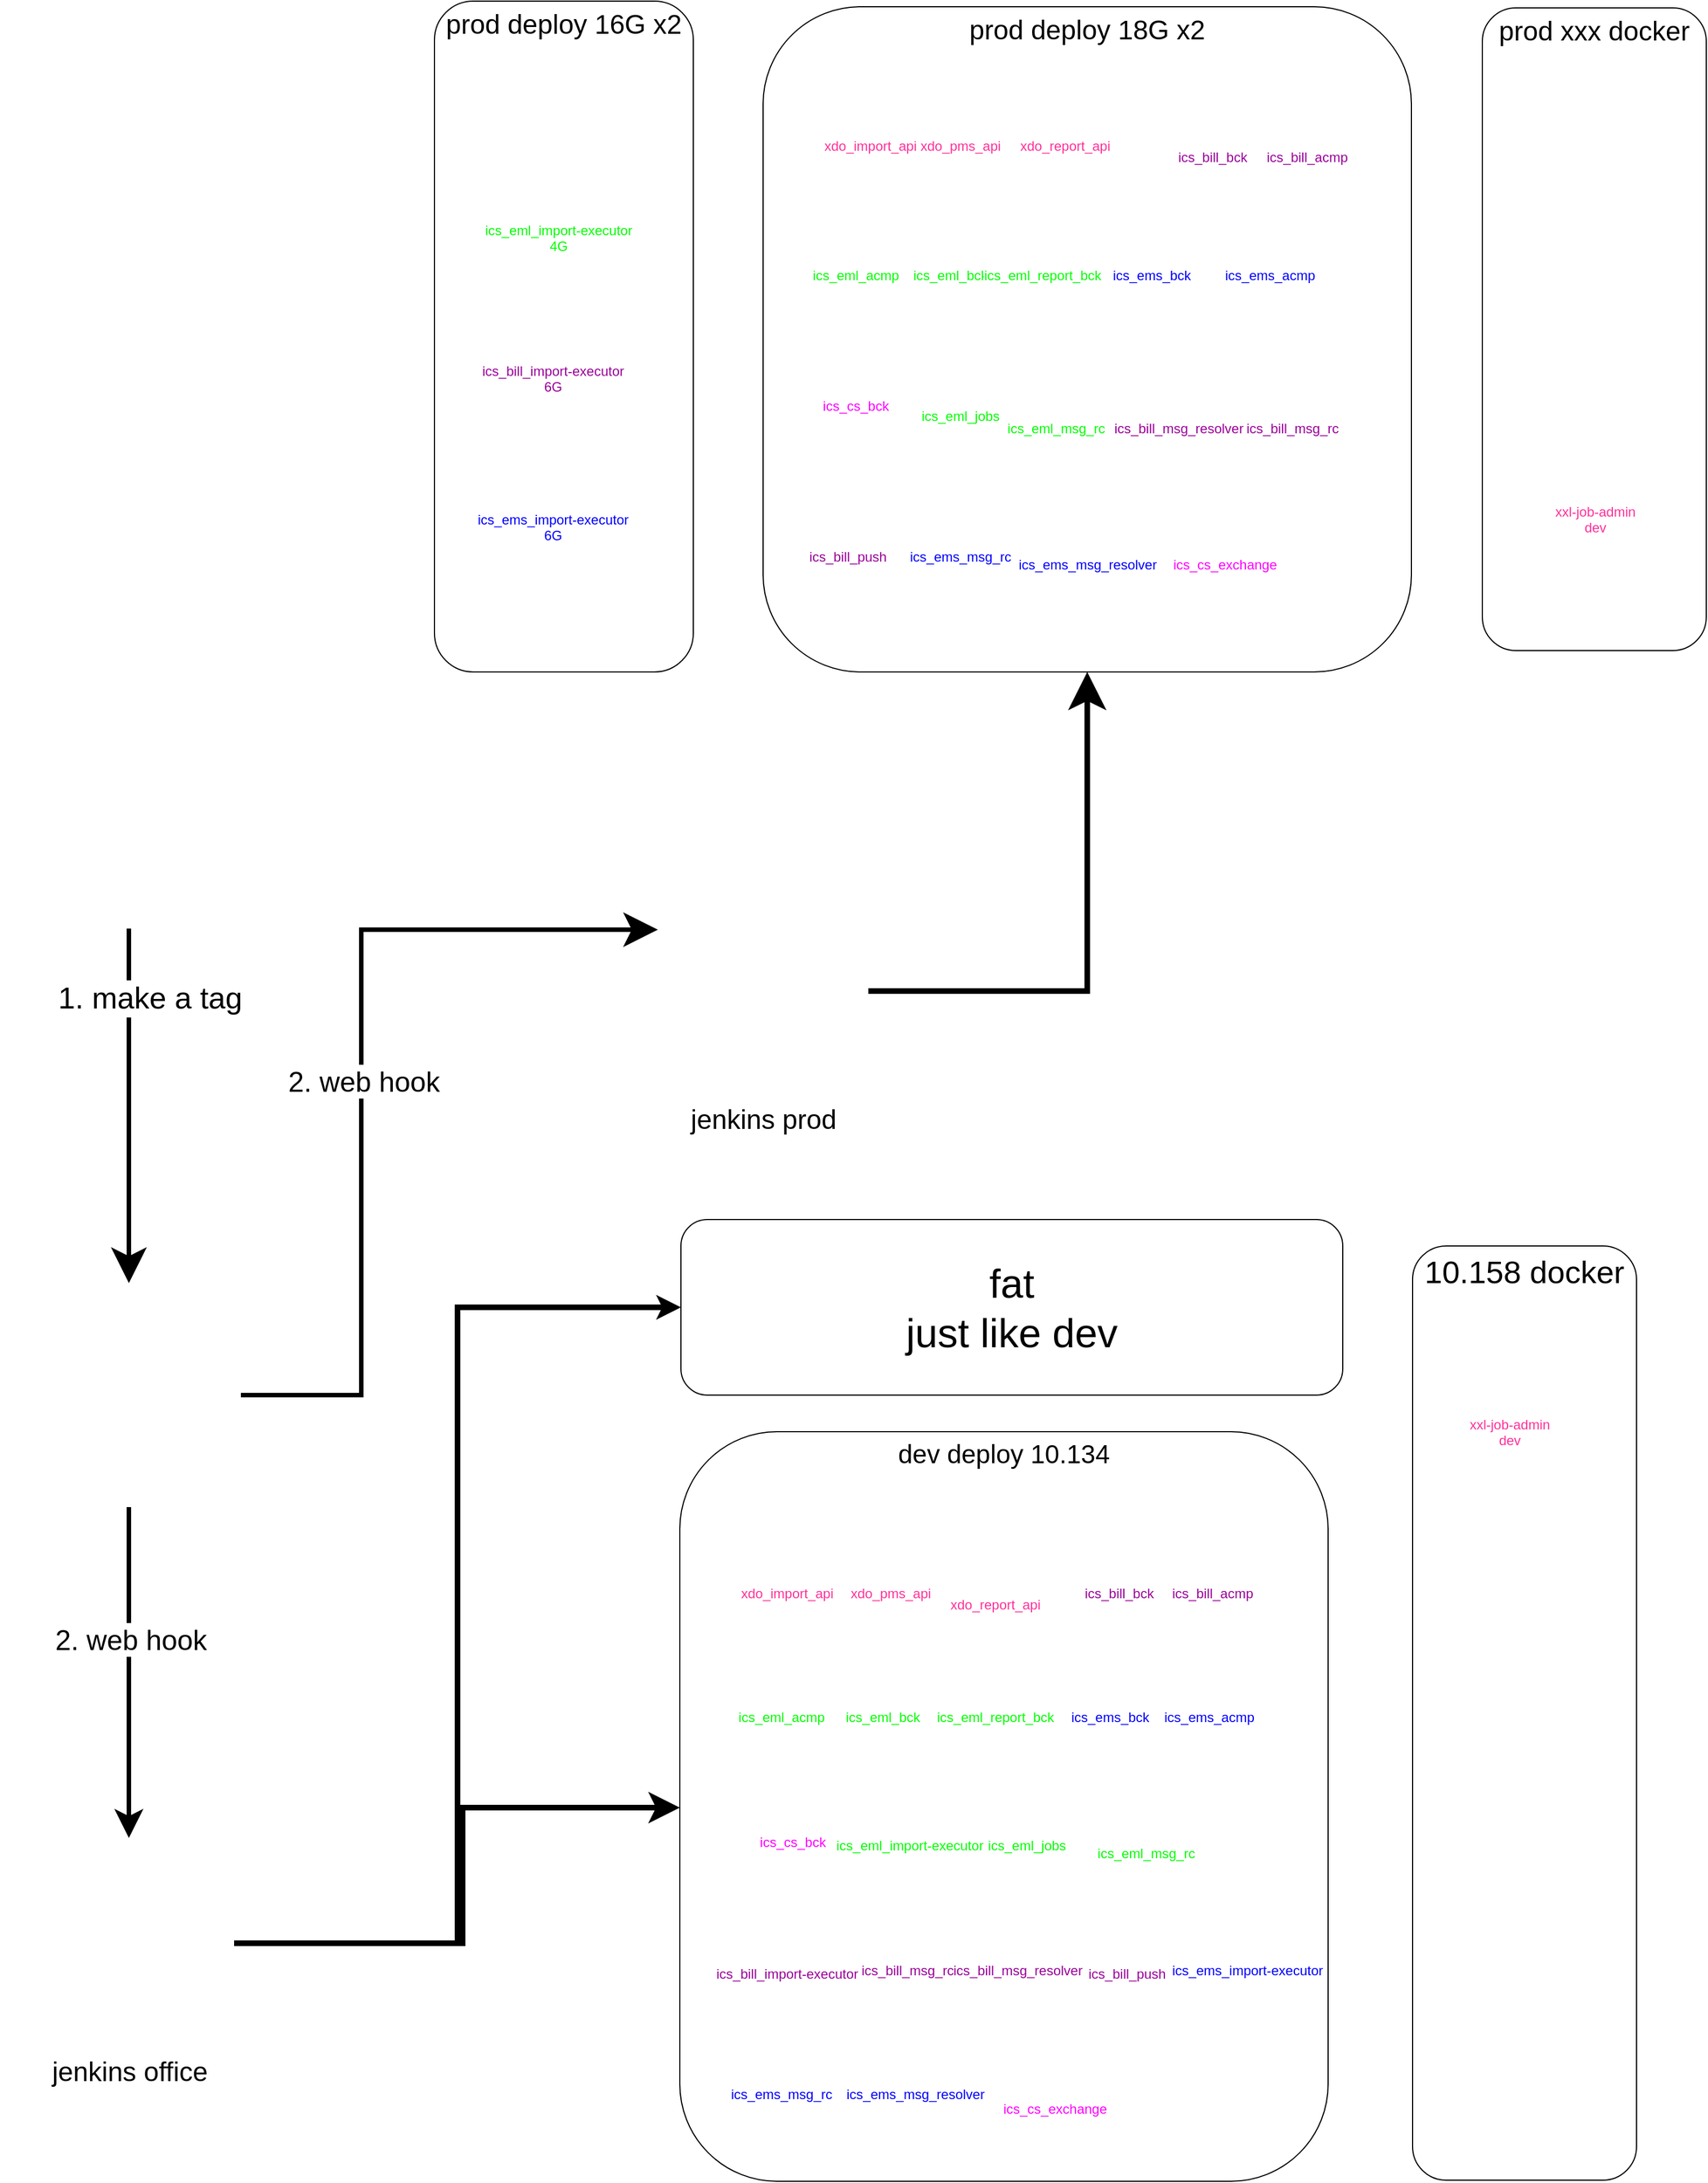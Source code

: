 <mxfile version="10.8.9" type="google"><diagram id="zVxYYByEn7O_DJXDyx4J" name="Page-1"><mxGraphModel dx="1837" dy="1750" grid="1" gridSize="10" guides="1" tooltips="1" connect="1" arrows="1" fold="1" page="1" pageScale="1" pageWidth="827" pageHeight="1169" math="0" shadow="0"><root><mxCell id="0"/><mxCell id="1" parent="0"/><mxCell id="NBjtShMZ1g_Lmw6dDJ2o-35" value="prod deploy 16G x2" style="rounded=1;whiteSpace=wrap;html=1;verticalAlign=top;fontSize=24;" parent="1" vertex="1"><mxGeometry x="-394" y="-1036" width="230" height="596" as="geometry"/></mxCell><mxCell id="MxYxdi9H8qvuMLX4deqA-1" value="dev deploy 10.134" style="rounded=1;whiteSpace=wrap;html=1;verticalAlign=top;fontSize=23;" parent="1" vertex="1"><mxGeometry x="-176" y="235" width="576" height="666" as="geometry"/></mxCell><mxCell id="6G_fJBmomcSd9Y1PY1l8-2" style="edgeStyle=orthogonalEdgeStyle;rounded=0;orthogonalLoop=1;jettySize=auto;html=1;entryX=0;entryY=0.5;entryDx=0;entryDy=0;fontSize=24;strokeWidth=5;" parent="1" source="MxYxdi9H8qvuMLX4deqA-2" target="MxYxdi9H8qvuMLX4deqA-4" edge="1"><mxGeometry relative="1" as="geometry"/></mxCell><mxCell id="6G_fJBmomcSd9Y1PY1l8-3" style="edgeStyle=orthogonalEdgeStyle;rounded=0;orthogonalLoop=1;jettySize=auto;html=1;fontSize=24;endSize=12;strokeWidth=5;" parent="1" source="MxYxdi9H8qvuMLX4deqA-2" target="MxYxdi9H8qvuMLX4deqA-1" edge="1"><mxGeometry relative="1" as="geometry"><Array as="points"><mxPoint x="-369" y="689"/><mxPoint x="-369" y="569"/></Array></mxGeometry></mxCell><mxCell id="MxYxdi9H8qvuMLX4deqA-2" value="jenkins office" style="shape=image;html=1;verticalAlign=top;verticalLabelPosition=bottom;labelBackgroundColor=#ffffff;imageAspect=0;aspect=fixed;image=https://cdn4.iconfinder.com/data/icons/logos-brands-5/24/jenkins-128.png;fontSize=24;" parent="1" vertex="1"><mxGeometry x="-759" y="596" width="187" height="187" as="geometry"/></mxCell><mxCell id="I_9zGv_bgdZUZaqEUbvl-5" style="edgeStyle=orthogonalEdgeStyle;rounded=0;orthogonalLoop=1;jettySize=auto;html=1;strokeWidth=4;endSize=13;" parent="1" source="MxYxdi9H8qvuMLX4deqA-3" target="MxYxdi9H8qvuMLX4deqA-2" edge="1"><mxGeometry relative="1" as="geometry"/></mxCell><mxCell id="I_9zGv_bgdZUZaqEUbvl-6" value="2. web hook" style="text;html=1;resizable=0;points=[];align=center;verticalAlign=middle;labelBackgroundColor=#ffffff;fontSize=25;" parent="I_9zGv_bgdZUZaqEUbvl-5" vertex="1" connectable="0"><mxGeometry x="-0.208" y="1" relative="1" as="geometry"><mxPoint as="offset"/></mxGeometry></mxCell><mxCell id="6G_fJBmomcSd9Y1PY1l8-4" style="edgeStyle=orthogonalEdgeStyle;rounded=0;orthogonalLoop=1;jettySize=auto;html=1;endSize=18;fontSize=24;strokeWidth=4;" parent="1" source="MxYxdi9H8qvuMLX4deqA-3" target="6G_fJBmomcSd9Y1PY1l8-1" edge="1"><mxGeometry relative="1" as="geometry"><Array as="points"><mxPoint x="-459" y="203"/><mxPoint x="-459" y="-211"/></Array></mxGeometry></mxCell><mxCell id="6G_fJBmomcSd9Y1PY1l8-5" value="2. web hook" style="text;html=1;resizable=0;points=[];align=center;verticalAlign=middle;labelBackgroundColor=#ffffff;fontSize=25;" parent="6G_fJBmomcSd9Y1PY1l8-4" vertex="1" connectable="0"><mxGeometry x="-0.015" y="-2" relative="1" as="geometry"><mxPoint y="-1" as="offset"/></mxGeometry></mxCell><mxCell id="MxYxdi9H8qvuMLX4deqA-3" value="" style="shape=image;html=1;verticalAlign=top;verticalLabelPosition=bottom;labelBackgroundColor=#ffffff;imageAspect=0;aspect=fixed;image=https://cdn2.iconfinder.com/data/icons/social-network-round-gloss-shine/128/gitlab.png" parent="1" vertex="1"><mxGeometry x="-765" y="103" width="199" height="199" as="geometry"/></mxCell><mxCell id="MxYxdi9H8qvuMLX4deqA-4" value="fat&lt;br&gt;just like dev&lt;br style=&quot;font-size: 36px&quot;&gt;" style="rounded=1;whiteSpace=wrap;html=1;fontSize=36;" parent="1" vertex="1"><mxGeometry x="-175" y="46.5" width="588" height="156" as="geometry"/></mxCell><mxCell id="I_9zGv_bgdZUZaqEUbvl-3" style="edgeStyle=orthogonalEdgeStyle;rounded=0;orthogonalLoop=1;jettySize=auto;html=1;endSize=19;strokeWidth=4;" parent="1" source="I_9zGv_bgdZUZaqEUbvl-2" target="MxYxdi9H8qvuMLX4deqA-3" edge="1"><mxGeometry relative="1" as="geometry"/></mxCell><mxCell id="I_9zGv_bgdZUZaqEUbvl-4" value="1. make a tag" style="text;html=1;resizable=0;points=[];align=center;verticalAlign=middle;labelBackgroundColor=#ffffff;fontSize=27;" parent="I_9zGv_bgdZUZaqEUbvl-3" vertex="1" connectable="0"><mxGeometry x="-0.381" y="9" relative="1" as="geometry"><mxPoint x="9" y="-36" as="offset"/></mxGeometry></mxCell><mxCell id="I_9zGv_bgdZUZaqEUbvl-2" value="" style="shape=image;html=1;verticalAlign=top;verticalLabelPosition=bottom;labelBackgroundColor=#ffffff;imageAspect=0;aspect=fixed;image=https://cdn0.iconfinder.com/data/icons/streamline-emoji-1/48/106-hear-no-evil-monkey-128.png" parent="1" vertex="1"><mxGeometry x="-780" y="-441" width="229" height="229" as="geometry"/></mxCell><mxCell id="I_9zGv_bgdZUZaqEUbvl-10" value="&lt;span&gt;xdo_import_api&lt;/span&gt;" style="shape=image;html=1;verticalAlign=top;verticalLabelPosition=bottom;labelBackgroundColor=#ffffff;imageAspect=0;aspect=fixed;image=https://cdn1.iconfinder.com/data/icons/hawcons/32/700036-icon-78-document-file-java-128.png;fontColor=#FF3099;" parent="1" vertex="1"><mxGeometry x="-101.5" y="324.5" width="40" height="40" as="geometry"/></mxCell><mxCell id="I_9zGv_bgdZUZaqEUbvl-13" value="10.158 docker" style="rounded=1;whiteSpace=wrap;html=1;verticalAlign=top;fontSize=28;" parent="1" vertex="1"><mxGeometry x="475" y="70" width="199" height="830" as="geometry"/></mxCell><mxCell id="I_9zGv_bgdZUZaqEUbvl-14" value="&lt;span&gt;xxl-job-admin&lt;br&gt;dev&lt;br&gt;&lt;/span&gt;" style="shape=image;html=1;verticalAlign=top;verticalLabelPosition=bottom;labelBackgroundColor=#ffffff;imageAspect=0;aspect=fixed;image=https://cdn1.iconfinder.com/data/icons/hawcons/32/700036-icon-78-document-file-java-128.png;fontColor=#FF3099;" parent="1" vertex="1"><mxGeometry x="540.5" y="174.5" width="40" height="40" as="geometry"/></mxCell><mxCell id="I_9zGv_bgdZUZaqEUbvl-16" value="&lt;span&gt;xdo_pms_api&lt;/span&gt;&lt;br&gt;" style="shape=image;html=1;verticalAlign=top;verticalLabelPosition=bottom;labelBackgroundColor=#ffffff;imageAspect=0;aspect=fixed;image=https://cdn1.iconfinder.com/data/icons/hawcons/32/700036-icon-78-document-file-java-128.png;fontColor=#FF3099;" parent="1" vertex="1"><mxGeometry x="-9" y="324.5" width="40" height="40" as="geometry"/></mxCell><mxCell id="I_9zGv_bgdZUZaqEUbvl-18" value="&lt;span&gt;ics_eml_acmp&lt;/span&gt;&lt;br&gt;" style="shape=image;html=1;verticalAlign=top;verticalLabelPosition=bottom;labelBackgroundColor=#ffffff;imageAspect=0;aspect=fixed;image=https://cdn1.iconfinder.com/data/icons/hawcons/32/700036-icon-78-document-file-java-128.png;fontColor=#00FF00;" parent="1" vertex="1"><mxGeometry x="-106.5" y="434.5" width="40" height="40" as="geometry"/></mxCell><mxCell id="I_9zGv_bgdZUZaqEUbvl-19" value="&lt;span&gt;ics_eml_bck&lt;/span&gt;&lt;br&gt;" style="shape=image;html=1;verticalAlign=top;verticalLabelPosition=bottom;labelBackgroundColor=#ffffff;imageAspect=0;aspect=fixed;image=https://cdn1.iconfinder.com/data/icons/hawcons/32/700036-icon-78-document-file-java-128.png;fontColor=#00FF00;" parent="1" vertex="1"><mxGeometry x="-16.5" y="435" width="40" height="40" as="geometry"/></mxCell><mxCell id="I_9zGv_bgdZUZaqEUbvl-21" value="&lt;span&gt;ics_eml_import-executor&lt;/span&gt;&lt;br&gt;" style="shape=image;html=1;verticalAlign=top;verticalLabelPosition=bottom;labelBackgroundColor=#ffffff;imageAspect=0;aspect=fixed;image=https://cdn1.iconfinder.com/data/icons/hawcons/32/700036-icon-78-document-file-java-128.png;fontColor=#00FF00;" parent="1" vertex="1"><mxGeometry x="8" y="549" width="40" height="40" as="geometry"/></mxCell><mxCell id="I_9zGv_bgdZUZaqEUbvl-22" value="&lt;span&gt;ics_eml_msg_rc&lt;/span&gt;&lt;br&gt;" style="shape=image;html=1;verticalAlign=top;verticalLabelPosition=bottom;labelBackgroundColor=#ffffff;imageAspect=0;aspect=fixed;image=https://cdn1.iconfinder.com/data/icons/hawcons/32/700036-icon-78-document-file-java-128.png;fontColor=#00FF00;" parent="1" vertex="1"><mxGeometry x="217.5" y="556" width="40" height="40" as="geometry"/></mxCell><mxCell id="I_9zGv_bgdZUZaqEUbvl-23" value="&lt;span&gt;ics_eml_report_bck&lt;/span&gt;&lt;br&gt;" style="shape=image;html=1;verticalAlign=top;verticalLabelPosition=bottom;labelBackgroundColor=#ffffff;imageAspect=0;aspect=fixed;image=https://cdn1.iconfinder.com/data/icons/hawcons/32/700036-icon-78-document-file-java-128.png;fontColor=#00FF00;" parent="1" vertex="1"><mxGeometry x="83.5" y="434.5" width="40" height="40" as="geometry"/></mxCell><mxCell id="I_9zGv_bgdZUZaqEUbvl-24" value="&lt;span&gt;ics_bill_acmp&lt;/span&gt;&lt;br&gt;" style="shape=image;html=1;verticalAlign=top;verticalLabelPosition=bottom;labelBackgroundColor=#ffffff;imageAspect=0;aspect=fixed;image=https://cdn1.iconfinder.com/data/icons/hawcons/32/700036-icon-78-document-file-java-128.png;fontColor=#990099;" parent="1" vertex="1"><mxGeometry x="276.5" y="324.5" width="40" height="40" as="geometry"/></mxCell><mxCell id="I_9zGv_bgdZUZaqEUbvl-25" value="&lt;span&gt;ics_bill_bck&lt;/span&gt;&lt;br&gt;" style="shape=image;html=1;verticalAlign=top;verticalLabelPosition=bottom;labelBackgroundColor=#ffffff;imageAspect=0;aspect=fixed;image=https://cdn1.iconfinder.com/data/icons/hawcons/32/700036-icon-78-document-file-java-128.png;fontColor=#990099;" parent="1" vertex="1"><mxGeometry x="193.5" y="324.5" width="40" height="40" as="geometry"/></mxCell><mxCell id="I_9zGv_bgdZUZaqEUbvl-27" value="&lt;span&gt;ics_bill_import-executor&lt;/span&gt;&lt;br&gt;" style="shape=image;html=1;verticalAlign=top;verticalLabelPosition=bottom;labelBackgroundColor=#ffffff;imageAspect=0;aspect=fixed;image=https://cdn1.iconfinder.com/data/icons/hawcons/32/700036-icon-78-document-file-java-128.png;fontColor=#990099;" parent="1" vertex="1"><mxGeometry x="-101.5" y="662.5" width="40" height="40" as="geometry"/></mxCell><mxCell id="I_9zGv_bgdZUZaqEUbvl-28" value="&lt;span&gt;ics_bill_msg_rc&lt;/span&gt;&lt;br&gt;" style="shape=image;html=1;verticalAlign=top;verticalLabelPosition=bottom;labelBackgroundColor=#ffffff;imageAspect=0;aspect=fixed;image=https://cdn1.iconfinder.com/data/icons/hawcons/32/700036-icon-78-document-file-java-128.png;fontColor=#990099;" parent="1" vertex="1"><mxGeometry x="5.5" y="659.5" width="40" height="40" as="geometry"/></mxCell><mxCell id="I_9zGv_bgdZUZaqEUbvl-30" value="&lt;span&gt;ics_ems_bck&lt;/span&gt;&lt;br&gt;" style="shape=image;html=1;verticalAlign=top;verticalLabelPosition=bottom;labelBackgroundColor=#ffffff;imageAspect=0;aspect=fixed;image=https://cdn1.iconfinder.com/data/icons/hawcons/32/700036-icon-78-document-file-java-128.png;fontColor=#0000FF;" parent="1" vertex="1"><mxGeometry x="186" y="434.5" width="40" height="40" as="geometry"/></mxCell><mxCell id="I_9zGv_bgdZUZaqEUbvl-31" value="&lt;span&gt;ics_ems_acmp&lt;/span&gt;&lt;br&gt;" style="shape=image;html=1;verticalAlign=top;verticalLabelPosition=bottom;labelBackgroundColor=#ffffff;imageAspect=0;aspect=fixed;image=https://cdn1.iconfinder.com/data/icons/hawcons/32/700036-icon-78-document-file-java-128.png;fontColor=#0000FF;" parent="1" vertex="1"><mxGeometry x="273.5" y="434.5" width="40" height="40" as="geometry"/></mxCell><mxCell id="I_9zGv_bgdZUZaqEUbvl-33" value="&lt;span&gt;ics_ems_import-executor&lt;/span&gt;&lt;br&gt;" style="shape=image;html=1;verticalAlign=top;verticalLabelPosition=bottom;labelBackgroundColor=#ffffff;imageAspect=0;aspect=fixed;image=https://cdn1.iconfinder.com/data/icons/hawcons/32/700036-icon-78-document-file-java-128.png;fontColor=#0000FF;" parent="1" vertex="1"><mxGeometry x="307.5" y="659.5" width="40" height="40" as="geometry"/></mxCell><mxCell id="I_9zGv_bgdZUZaqEUbvl-34" value="&lt;span&gt;ics_ems_msg_rc&lt;/span&gt;&lt;br&gt;" style="shape=image;html=1;verticalAlign=top;verticalLabelPosition=bottom;labelBackgroundColor=#ffffff;imageAspect=0;aspect=fixed;image=https://cdn1.iconfinder.com/data/icons/hawcons/32/700036-icon-78-document-file-java-128.png;fontColor=#0000FF;" parent="1" vertex="1"><mxGeometry x="-106.5" y="770" width="40" height="40" as="geometry"/></mxCell><mxCell id="I_9zGv_bgdZUZaqEUbvl-35" value="&lt;span&gt;ics_ems_msg_resolver&lt;/span&gt;&lt;br&gt;" style="shape=image;html=1;verticalAlign=top;verticalLabelPosition=bottom;labelBackgroundColor=#ffffff;imageAspect=0;aspect=fixed;image=https://cdn1.iconfinder.com/data/icons/hawcons/32/700036-icon-78-document-file-java-128.png;fontColor=#0000FF;" parent="1" vertex="1"><mxGeometry x="12.5" y="770" width="40" height="40" as="geometry"/></mxCell><mxCell id="I_9zGv_bgdZUZaqEUbvl-37" value="&lt;span&gt;xdo_report_api&lt;/span&gt;&lt;br&gt;" style="shape=image;html=1;verticalAlign=top;verticalLabelPosition=bottom;labelBackgroundColor=#ffffff;imageAspect=0;aspect=fixed;image=https://cdn1.iconfinder.com/data/icons/hawcons/32/700036-icon-78-document-file-java-128.png;fontColor=#FF3099;" parent="1" vertex="1"><mxGeometry x="83.5" y="334.5" width="40" height="40" as="geometry"/></mxCell><mxCell id="I_9zGv_bgdZUZaqEUbvl-38" value="&lt;span&gt;ics_eml_jobs&lt;/span&gt;&lt;br&gt;" style="shape=image;html=1;verticalAlign=top;verticalLabelPosition=bottom;labelBackgroundColor=#ffffff;imageAspect=0;aspect=fixed;image=https://cdn1.iconfinder.com/data/icons/hawcons/32/700036-icon-78-document-file-java-128.png;fontColor=#00FF00;" parent="1" vertex="1"><mxGeometry x="112" y="548.5" width="40" height="40" as="geometry"/></mxCell><mxCell id="I_9zGv_bgdZUZaqEUbvl-39" value="&lt;span&gt;ics_bill_msg_resolver&lt;/span&gt;&lt;br&gt;" style="shape=image;html=1;verticalAlign=top;verticalLabelPosition=bottom;labelBackgroundColor=#ffffff;imageAspect=0;aspect=fixed;image=https://cdn1.iconfinder.com/data/icons/hawcons/32/700036-icon-78-document-file-java-128.png;fontColor=#990099;" parent="1" vertex="1"><mxGeometry x="104" y="659.5" width="40" height="40" as="geometry"/></mxCell><mxCell id="I_9zGv_bgdZUZaqEUbvl-40" value="&lt;span&gt;ics_bill_push&lt;/span&gt;&lt;br&gt;" style="shape=image;html=1;verticalAlign=top;verticalLabelPosition=bottom;labelBackgroundColor=#ffffff;imageAspect=0;aspect=fixed;image=https://cdn1.iconfinder.com/data/icons/hawcons/32/700036-icon-78-document-file-java-128.png;fontColor=#990099;" parent="1" vertex="1"><mxGeometry x="200.5" y="662.5" width="40" height="40" as="geometry"/></mxCell><mxCell id="I_9zGv_bgdZUZaqEUbvl-42" value="&lt;span&gt;ics_cs_exchange&lt;/span&gt;&lt;br&gt;" style="shape=image;html=1;verticalAlign=top;verticalLabelPosition=bottom;labelBackgroundColor=#ffffff;imageAspect=0;aspect=fixed;image=https://cdn1.iconfinder.com/data/icons/hawcons/32/700036-icon-78-document-file-java-128.png;fontColor=#FF00FF;" parent="1" vertex="1"><mxGeometry x="136.5" y="783" width="40" height="40" as="geometry"/></mxCell><mxCell id="I_9zGv_bgdZUZaqEUbvl-36" value="&lt;span&gt;ics_cs_bck&lt;/span&gt;&lt;br&gt;" style="shape=image;html=1;verticalAlign=top;verticalLabelPosition=bottom;labelBackgroundColor=#ffffff;imageAspect=0;aspect=fixed;image=https://cdn1.iconfinder.com/data/icons/hawcons/32/700036-icon-78-document-file-java-128.png;fontColor=#FF00FF;" parent="1" vertex="1"><mxGeometry x="-96.5" y="545.5" width="40" height="40" as="geometry"/></mxCell><mxCell id="NBjtShMZ1g_Lmw6dDJ2o-1" value="prod deploy 18G x2" style="rounded=1;whiteSpace=wrap;html=1;verticalAlign=top;fontSize=24;" parent="1" vertex="1"><mxGeometry x="-102" y="-1031" width="576" height="591" as="geometry"/></mxCell><mxCell id="NBjtShMZ1g_Lmw6dDJ2o-4" value="&lt;span&gt;xdo_import_api&lt;/span&gt;" style="shape=image;html=1;verticalAlign=top;verticalLabelPosition=bottom;labelBackgroundColor=#ffffff;imageAspect=0;aspect=fixed;image=https://cdn1.iconfinder.com/data/icons/hawcons/32/700036-icon-78-document-file-java-128.png;fontColor=#FF3099;" parent="1" vertex="1"><mxGeometry x="-27.5" y="-961" width="40" height="40" as="geometry"/></mxCell><mxCell id="NBjtShMZ1g_Lmw6dDJ2o-5" value="&lt;span&gt;xdo_pms_api&lt;/span&gt;&lt;br&gt;" style="shape=image;html=1;verticalAlign=top;verticalLabelPosition=bottom;labelBackgroundColor=#ffffff;imageAspect=0;aspect=fixed;image=https://cdn1.iconfinder.com/data/icons/hawcons/32/700036-icon-78-document-file-java-128.png;fontColor=#FF3099;" parent="1" vertex="1"><mxGeometry x="52.5" y="-961" width="40" height="40" as="geometry"/></mxCell><mxCell id="NBjtShMZ1g_Lmw6dDJ2o-6" value="&lt;span&gt;ics_eml_acmp&lt;/span&gt;&lt;br&gt;" style="shape=image;html=1;verticalAlign=top;verticalLabelPosition=bottom;labelBackgroundColor=#ffffff;imageAspect=0;aspect=fixed;image=https://cdn1.iconfinder.com/data/icons/hawcons/32/700036-icon-78-document-file-java-128.png;fontColor=#00FF00;" parent="1" vertex="1"><mxGeometry x="-40" y="-846" width="40" height="40" as="geometry"/></mxCell><mxCell id="NBjtShMZ1g_Lmw6dDJ2o-7" value="&lt;span&gt;ics_eml_bck&lt;/span&gt;&lt;br&gt;" style="shape=image;html=1;verticalAlign=top;verticalLabelPosition=bottom;labelBackgroundColor=#ffffff;imageAspect=0;aspect=fixed;image=https://cdn1.iconfinder.com/data/icons/hawcons/32/700036-icon-78-document-file-java-128.png;fontColor=#00FF00;" parent="1" vertex="1"><mxGeometry x="43.5" y="-846" width="40" height="40" as="geometry"/></mxCell><mxCell id="NBjtShMZ1g_Lmw6dDJ2o-9" value="&lt;span&gt;ics_eml_import-executor&lt;br&gt;&lt;/span&gt;4G&lt;br&gt;" style="shape=image;html=1;verticalAlign=top;verticalLabelPosition=bottom;labelBackgroundColor=#ffffff;imageAspect=0;aspect=fixed;image=https://cdn1.iconfinder.com/data/icons/hawcons/32/700036-icon-78-document-file-java-128.png;fontColor=#00FF00;" parent="1" vertex="1"><mxGeometry x="-304.5" y="-886" width="40" height="40" as="geometry"/></mxCell><mxCell id="NBjtShMZ1g_Lmw6dDJ2o-10" value="&lt;span&gt;ics_eml_msg_rc&lt;/span&gt;&lt;br&gt;" style="shape=image;html=1;verticalAlign=top;verticalLabelPosition=bottom;labelBackgroundColor=#ffffff;imageAspect=0;aspect=fixed;image=https://cdn1.iconfinder.com/data/icons/hawcons/32/700036-icon-78-document-file-java-128.png;fontColor=#00FF00;" parent="1" vertex="1"><mxGeometry x="137.5" y="-710" width="40" height="40" as="geometry"/></mxCell><mxCell id="NBjtShMZ1g_Lmw6dDJ2o-11" value="&lt;span&gt;ics_eml_report_bck&lt;/span&gt;&lt;br&gt;" style="shape=image;html=1;verticalAlign=top;verticalLabelPosition=bottom;labelBackgroundColor=#ffffff;imageAspect=0;aspect=fixed;image=https://cdn1.iconfinder.com/data/icons/hawcons/32/700036-icon-78-document-file-java-128.png;fontColor=#00FF00;" parent="1" vertex="1"><mxGeometry x="126" y="-846" width="40" height="40" as="geometry"/></mxCell><mxCell id="NBjtShMZ1g_Lmw6dDJ2o-16" value="&lt;span&gt;ics_bill_msg_rc&lt;/span&gt;&lt;br&gt;" style="shape=image;html=1;verticalAlign=top;verticalLabelPosition=bottom;labelBackgroundColor=#ffffff;imageAspect=0;aspect=fixed;image=https://cdn1.iconfinder.com/data/icons/hawcons/32/700036-icon-78-document-file-java-128.png;fontColor=#990099;" parent="1" vertex="1"><mxGeometry x="347.5" y="-710" width="40" height="40" as="geometry"/></mxCell><mxCell id="NBjtShMZ1g_Lmw6dDJ2o-17" value="&lt;span&gt;ics_ems_bck&lt;/span&gt;&lt;br&gt;" style="shape=image;html=1;verticalAlign=top;verticalLabelPosition=bottom;labelBackgroundColor=#ffffff;imageAspect=0;aspect=fixed;image=https://cdn1.iconfinder.com/data/icons/hawcons/32/700036-icon-78-document-file-java-128.png;fontColor=#0000FF;" parent="1" vertex="1"><mxGeometry x="222.5" y="-846" width="40" height="40" as="geometry"/></mxCell><mxCell id="NBjtShMZ1g_Lmw6dDJ2o-18" value="&lt;span&gt;ics_ems_acmp&lt;/span&gt;&lt;br&gt;" style="shape=image;html=1;verticalAlign=top;verticalLabelPosition=bottom;labelBackgroundColor=#ffffff;imageAspect=0;aspect=fixed;image=https://cdn1.iconfinder.com/data/icons/hawcons/32/700036-icon-78-document-file-java-128.png;fontColor=#0000FF;" parent="1" vertex="1"><mxGeometry x="327.5" y="-846" width="40" height="40" as="geometry"/></mxCell><mxCell id="NBjtShMZ1g_Lmw6dDJ2o-20" value="&lt;span&gt;ics_ems_import-executor&lt;br&gt;&lt;/span&gt;6G&lt;br&gt;" style="shape=image;html=1;verticalAlign=top;verticalLabelPosition=bottom;labelBackgroundColor=#ffffff;imageAspect=0;aspect=fixed;image=https://cdn1.iconfinder.com/data/icons/hawcons/32/700036-icon-78-document-file-java-128.png;fontColor=#0000FF;" parent="1" vertex="1"><mxGeometry x="-309.5" y="-629.5" width="40" height="40" as="geometry"/></mxCell><mxCell id="NBjtShMZ1g_Lmw6dDJ2o-21" value="&lt;span&gt;ics_ems_msg_rc&lt;/span&gt;&lt;br&gt;" style="shape=image;html=1;verticalAlign=top;verticalLabelPosition=bottom;labelBackgroundColor=#ffffff;imageAspect=0;aspect=fixed;image=https://cdn1.iconfinder.com/data/icons/hawcons/32/700036-icon-78-document-file-java-128.png;fontColor=#0000FF;" parent="1" vertex="1"><mxGeometry x="52.5" y="-596" width="40" height="40" as="geometry"/></mxCell><mxCell id="NBjtShMZ1g_Lmw6dDJ2o-22" value="&lt;span&gt;ics_ems_msg_resolver&lt;/span&gt;&lt;br&gt;" style="shape=image;html=1;verticalAlign=top;verticalLabelPosition=bottom;labelBackgroundColor=#ffffff;imageAspect=0;aspect=fixed;image=https://cdn1.iconfinder.com/data/icons/hawcons/32/700036-icon-78-document-file-java-128.png;fontColor=#0000FF;" parent="1" vertex="1"><mxGeometry x="166" y="-589.5" width="40" height="40" as="geometry"/></mxCell><mxCell id="NBjtShMZ1g_Lmw6dDJ2o-23" value="&lt;span&gt;xdo_report_api&lt;/span&gt;&lt;br&gt;" style="shape=image;html=1;verticalAlign=top;verticalLabelPosition=bottom;labelBackgroundColor=#ffffff;imageAspect=0;aspect=fixed;image=https://cdn1.iconfinder.com/data/icons/hawcons/32/700036-icon-78-document-file-java-128.png;fontColor=#FF3099;" parent="1" vertex="1"><mxGeometry x="146" y="-961" width="40" height="40" as="geometry"/></mxCell><mxCell id="NBjtShMZ1g_Lmw6dDJ2o-24" value="&lt;span&gt;ics_eml_jobs&lt;/span&gt;&lt;br&gt;" style="shape=image;html=1;verticalAlign=top;verticalLabelPosition=bottom;labelBackgroundColor=#ffffff;imageAspect=0;aspect=fixed;image=https://cdn1.iconfinder.com/data/icons/hawcons/32/700036-icon-78-document-file-java-128.png;fontColor=#00FF00;" parent="1" vertex="1"><mxGeometry x="52.5" y="-721" width="40" height="40" as="geometry"/></mxCell><mxCell id="NBjtShMZ1g_Lmw6dDJ2o-25" value="&lt;span&gt;ics_bill_msg_resolver&lt;/span&gt;&lt;br&gt;" style="shape=image;html=1;verticalAlign=top;verticalLabelPosition=bottom;labelBackgroundColor=#ffffff;imageAspect=0;aspect=fixed;image=https://cdn1.iconfinder.com/data/icons/hawcons/32/700036-icon-78-document-file-java-128.png;fontColor=#990099;" parent="1" vertex="1"><mxGeometry x="246.5" y="-710" width="40" height="40" as="geometry"/></mxCell><mxCell id="NBjtShMZ1g_Lmw6dDJ2o-26" value="&lt;span&gt;ics_bill_push&lt;/span&gt;&lt;br&gt;" style="shape=image;html=1;verticalAlign=top;verticalLabelPosition=bottom;labelBackgroundColor=#ffffff;imageAspect=0;aspect=fixed;image=https://cdn1.iconfinder.com/data/icons/hawcons/32/700036-icon-78-document-file-java-128.png;fontColor=#990099;" parent="1" vertex="1"><mxGeometry x="-47.5" y="-596" width="40" height="40" as="geometry"/></mxCell><mxCell id="NBjtShMZ1g_Lmw6dDJ2o-28" value="&lt;span&gt;ics_cs_exchange&lt;/span&gt;&lt;br&gt;" style="shape=image;html=1;verticalAlign=top;verticalLabelPosition=bottom;labelBackgroundColor=#ffffff;imageAspect=0;aspect=fixed;image=https://cdn1.iconfinder.com/data/icons/hawcons/32/700036-icon-78-document-file-java-128.png;fontColor=#FF00FF;" parent="1" vertex="1"><mxGeometry x="287.5" y="-589.5" width="40" height="40" as="geometry"/></mxCell><mxCell id="NBjtShMZ1g_Lmw6dDJ2o-30" value="&lt;span&gt;ics_cs_bck&lt;/span&gt;&lt;br&gt;" style="shape=image;html=1;verticalAlign=top;verticalLabelPosition=bottom;labelBackgroundColor=#ffffff;imageAspect=0;aspect=fixed;image=https://cdn1.iconfinder.com/data/icons/hawcons/32/700036-icon-78-document-file-java-128.png;fontColor=#FF00FF;" parent="1" vertex="1"><mxGeometry x="-40" y="-730" width="40" height="40" as="geometry"/></mxCell><mxCell id="NBjtShMZ1g_Lmw6dDJ2o-32" value="prod xxx docker" style="rounded=1;whiteSpace=wrap;html=1;verticalAlign=top;fontSize=24;" parent="1" vertex="1"><mxGeometry x="537" y="-1030" width="199" height="571" as="geometry"/></mxCell><mxCell id="NBjtShMZ1g_Lmw6dDJ2o-33" value="&lt;span&gt;xxl-job-admin&lt;br&gt;dev&lt;br&gt;&lt;/span&gt;" style="shape=image;html=1;verticalAlign=top;verticalLabelPosition=bottom;labelBackgroundColor=#ffffff;imageAspect=0;aspect=fixed;image=https://cdn1.iconfinder.com/data/icons/hawcons/32/700036-icon-78-document-file-java-128.png;fontColor=#FF3099;" parent="1" vertex="1"><mxGeometry x="616.5" y="-636" width="40" height="40" as="geometry"/></mxCell><mxCell id="NBjtShMZ1g_Lmw6dDJ2o-12" value="&lt;span&gt;ics_bill_acmp&lt;/span&gt;&lt;br&gt;" style="shape=image;html=1;verticalAlign=top;verticalLabelPosition=bottom;labelBackgroundColor=#ffffff;imageAspect=0;aspect=fixed;image=https://cdn1.iconfinder.com/data/icons/hawcons/32/700036-icon-78-document-file-java-128.png;fontColor=#990099;" parent="1" vertex="1"><mxGeometry x="360.5" y="-951" width="40" height="40" as="geometry"/></mxCell><mxCell id="NBjtShMZ1g_Lmw6dDJ2o-13" value="&lt;span&gt;ics_bill_bck&lt;/span&gt;&lt;br&gt;" style="shape=image;html=1;verticalAlign=top;verticalLabelPosition=bottom;labelBackgroundColor=#ffffff;imageAspect=0;aspect=fixed;image=https://cdn1.iconfinder.com/data/icons/hawcons/32/700036-icon-78-document-file-java-128.png;fontColor=#990099;" parent="1" vertex="1"><mxGeometry x="276.5" y="-951" width="40" height="40" as="geometry"/></mxCell><mxCell id="NBjtShMZ1g_Lmw6dDJ2o-36" value="&lt;span&gt;ics_bill_import-executor&lt;br&gt;&lt;/span&gt;6G&lt;br&gt;" style="shape=image;html=1;verticalAlign=top;verticalLabelPosition=bottom;labelBackgroundColor=#ffffff;imageAspect=0;aspect=fixed;image=https://cdn1.iconfinder.com/data/icons/hawcons/32/700036-icon-78-document-file-java-128.png;fontColor=#990099;" parent="1" vertex="1"><mxGeometry x="-309.5" y="-761" width="40" height="40" as="geometry"/></mxCell><mxCell id="6G_fJBmomcSd9Y1PY1l8-6" style="edgeStyle=orthogonalEdgeStyle;rounded=0;orthogonalLoop=1;jettySize=auto;html=1;endSize=18;strokeWidth=5;fontSize=25;entryX=0.5;entryY=1;entryDx=0;entryDy=0;exitX=1;exitY=0.5;exitDx=0;exitDy=0;" parent="1" source="6G_fJBmomcSd9Y1PY1l8-1" target="NBjtShMZ1g_Lmw6dDJ2o-1" edge="1"><mxGeometry relative="1" as="geometry"/></mxCell><mxCell id="6G_fJBmomcSd9Y1PY1l8-1" value="jenkins prod" style="shape=image;html=1;verticalAlign=top;verticalLabelPosition=bottom;labelBackgroundColor=#ffffff;imageAspect=0;aspect=fixed;image=https://cdn4.iconfinder.com/data/icons/logos-brands-5/24/jenkins-128.png;fontSize=24;" parent="1" vertex="1"><mxGeometry x="-195.5" y="-250" width="187" height="187" as="geometry"/></mxCell></root></mxGraphModel></diagram></mxfile>